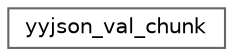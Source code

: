 digraph "类继承关系图"
{
 // LATEX_PDF_SIZE
  bgcolor="transparent";
  edge [fontname=Helvetica,fontsize=10,labelfontname=Helvetica,labelfontsize=10];
  node [fontname=Helvetica,fontsize=10,shape=box,height=0.2,width=0.4];
  rankdir="LR";
  Node0 [id="Node000000",label="yyjson_val_chunk",height=0.2,width=0.4,color="grey40", fillcolor="white", style="filled",URL="$structyyjson__val__chunk.html",tooltip=" "];
}
